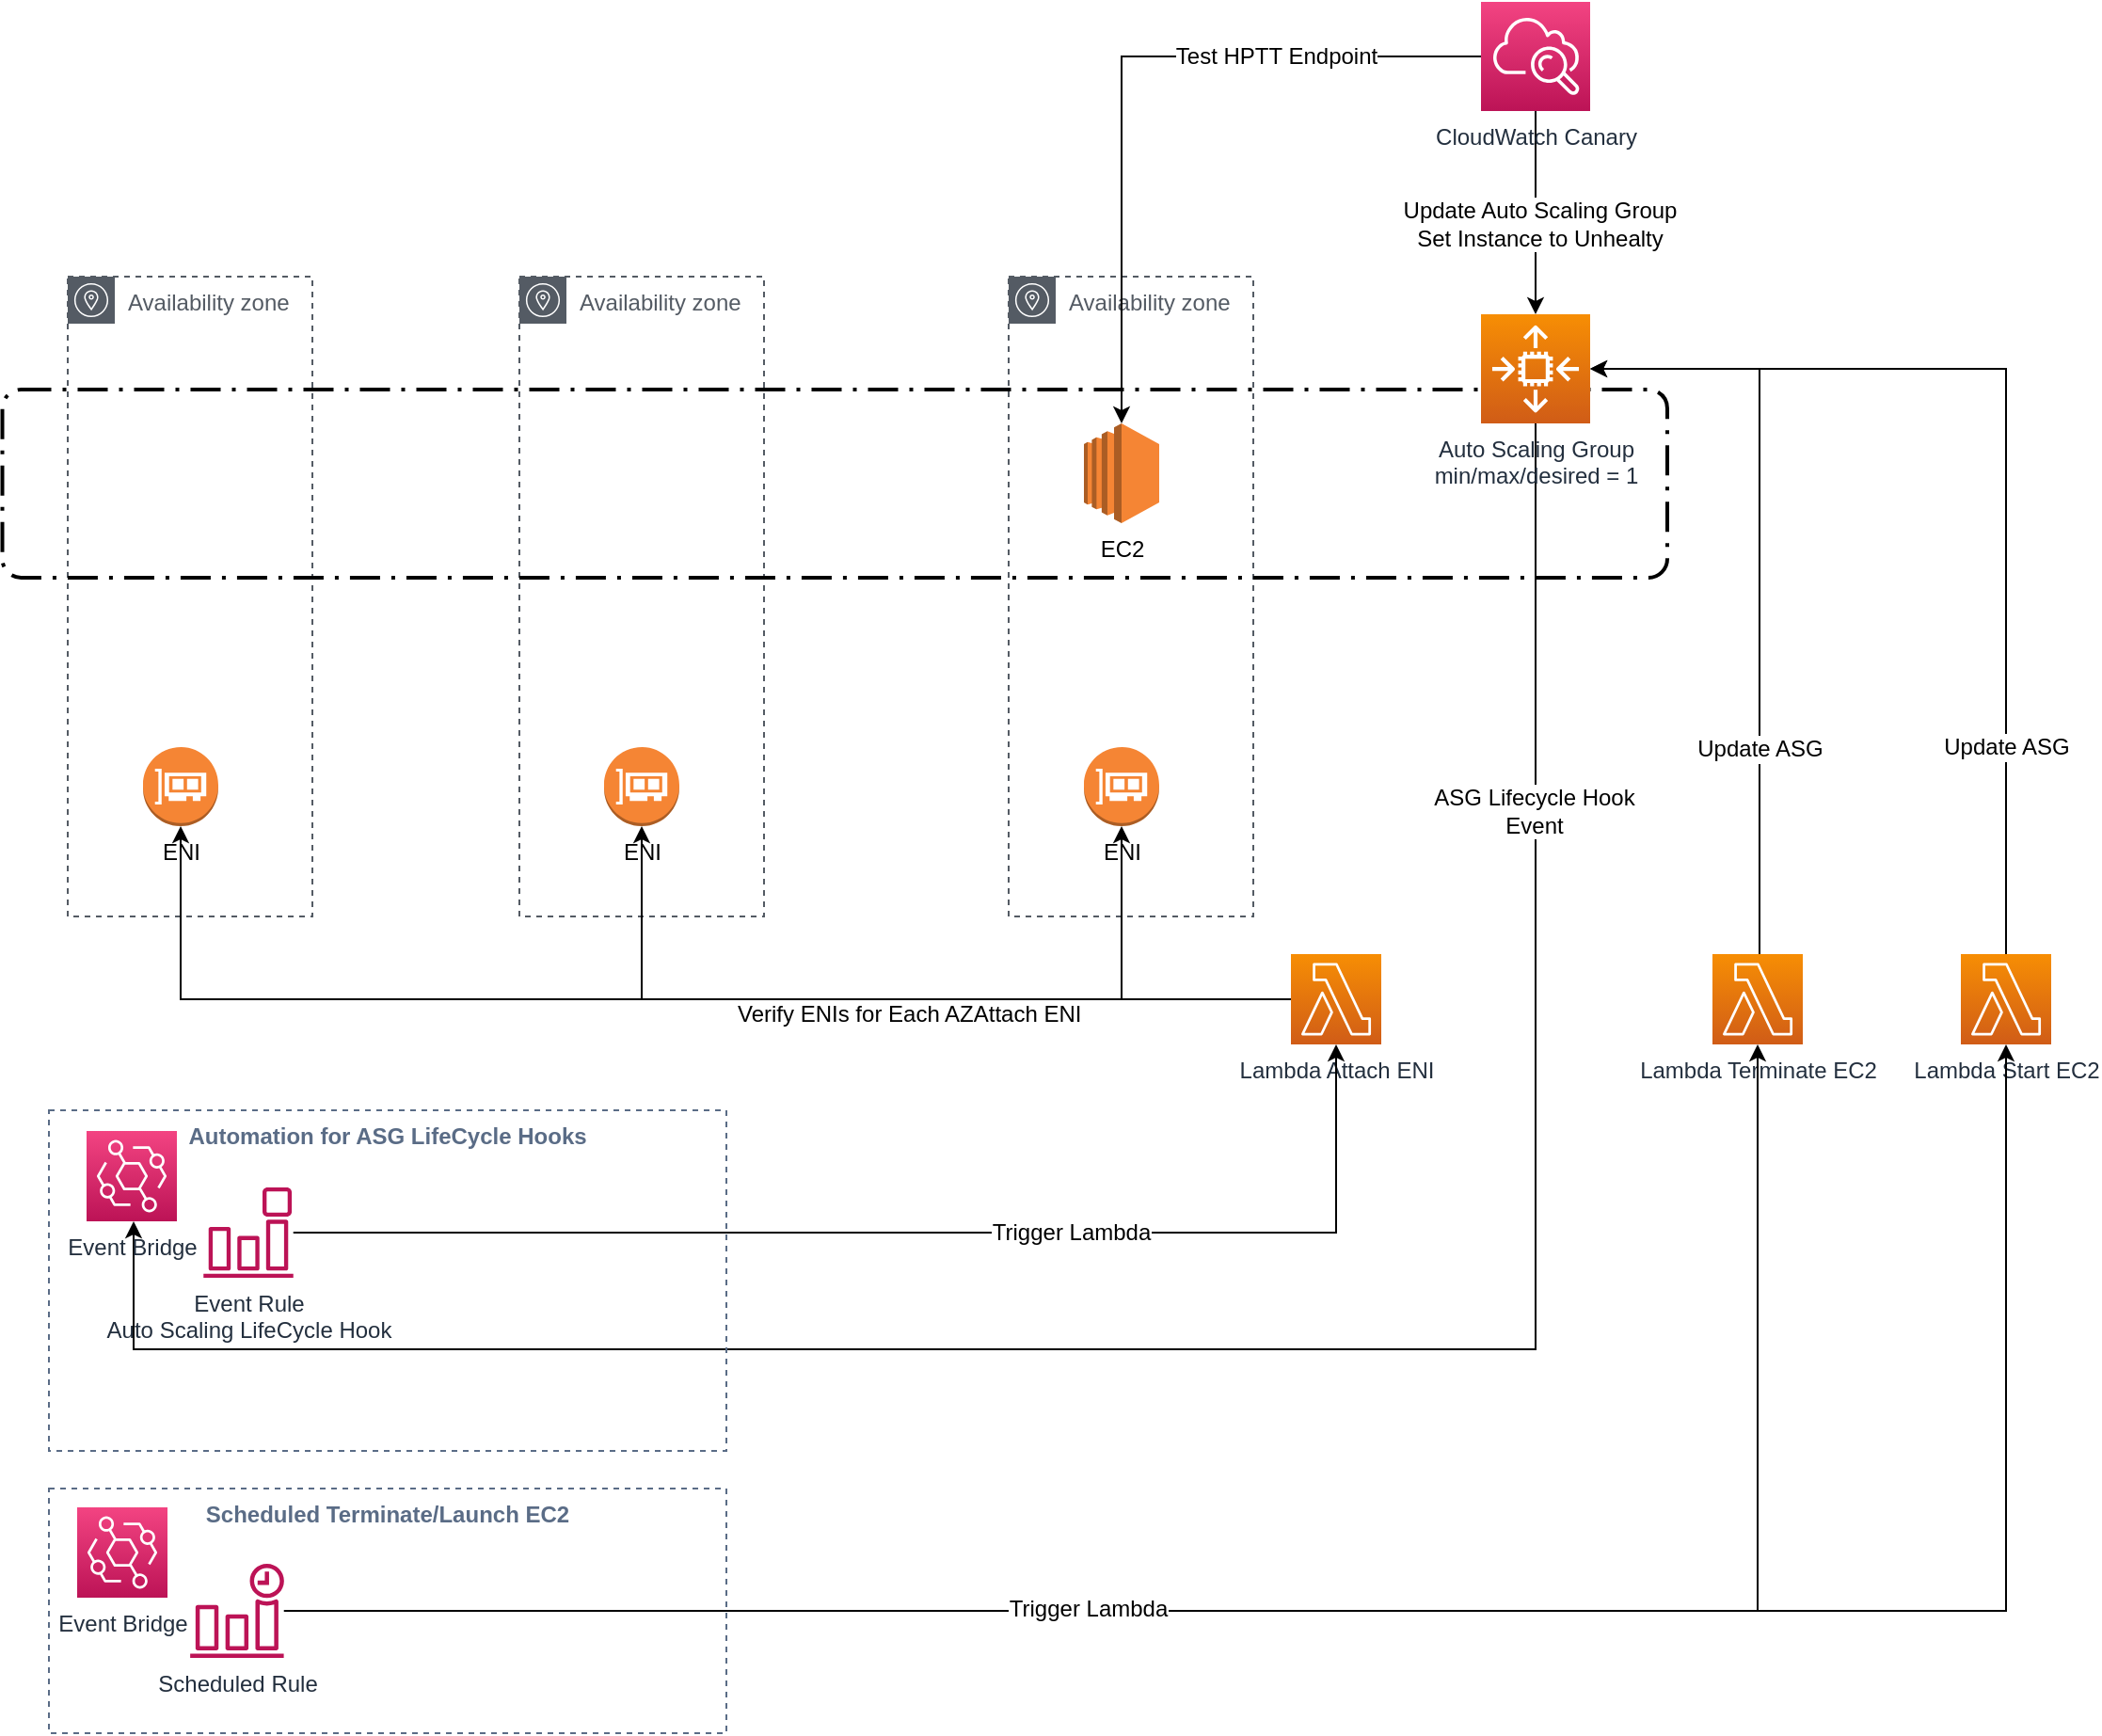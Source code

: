 <mxfile version="12.4.8" type="device"><diagram id="3dzIND6Aqf0CaoMLASrh" name="Page-1"><mxGraphModel dx="2066" dy="691" grid="1" gridSize="10" guides="1" tooltips="1" connect="1" arrows="1" fold="1" page="1" pageScale="1" pageWidth="850" pageHeight="1100" math="0" shadow="0"><root><mxCell id="0"/><mxCell id="1" parent="0"/><mxCell id="NSuLzVGrLnb3fqedGHIn-1" value="Availability zone" style="outlineConnect=0;gradientColor=none;html=1;whiteSpace=wrap;fontSize=12;fontStyle=0;shape=mxgraph.aws4.group;grIcon=mxgraph.aws4.group_availability_zone;strokeColor=#545B64;fillColor=none;verticalAlign=top;align=left;spacingLeft=30;fontColor=#545B64;dashed=1;" vertex="1" parent="1"><mxGeometry x="120" y="201" width="130" height="340" as="geometry"/></mxCell><mxCell id="NSuLzVGrLnb3fqedGHIn-2" value="Availability zone" style="outlineConnect=0;gradientColor=none;html=1;whiteSpace=wrap;fontSize=12;fontStyle=0;shape=mxgraph.aws4.group;grIcon=mxgraph.aws4.group_availability_zone;strokeColor=#545B64;fillColor=none;verticalAlign=top;align=left;spacingLeft=30;fontColor=#545B64;dashed=1;" vertex="1" parent="1"><mxGeometry x="360" y="201" width="130" height="340" as="geometry"/></mxCell><mxCell id="NSuLzVGrLnb3fqedGHIn-3" value="Availability zone" style="outlineConnect=0;gradientColor=none;html=1;whiteSpace=wrap;fontSize=12;fontStyle=0;shape=mxgraph.aws4.group;grIcon=mxgraph.aws4.group_availability_zone;strokeColor=#545B64;fillColor=none;verticalAlign=top;align=left;spacingLeft=30;fontColor=#545B64;dashed=1;" vertex="1" parent="1"><mxGeometry x="620" y="201" width="130" height="340" as="geometry"/></mxCell><mxCell id="NSuLzVGrLnb3fqedGHIn-4" value="" style="rounded=1;arcSize=10;dashed=1;fillColor=none;gradientColor=none;dashPattern=8 3 1 3;strokeWidth=2;" vertex="1" parent="1"><mxGeometry x="85.25" y="261" width="884.75" height="100" as="geometry"/></mxCell><mxCell id="NSuLzVGrLnb3fqedGHIn-46" style="edgeStyle=orthogonalEdgeStyle;rounded=0;orthogonalLoop=1;jettySize=auto;html=1;" edge="1" parent="1" source="NSuLzVGrLnb3fqedGHIn-5" target="NSuLzVGrLnb3fqedGHIn-33"><mxGeometry relative="1" as="geometry"><Array as="points"><mxPoint x="900" y="771"/><mxPoint x="155" y="771"/></Array></mxGeometry></mxCell><mxCell id="NSuLzVGrLnb3fqedGHIn-53" value="ASG Lifecycle Hook&lt;br&gt;Event" style="text;html=1;align=center;verticalAlign=middle;resizable=0;points=[];labelBackgroundColor=#ffffff;" vertex="1" connectable="0" parent="NSuLzVGrLnb3fqedGHIn-46"><mxGeometry x="-0.683" y="-1" relative="1" as="geometry"><mxPoint y="-1" as="offset"/></mxGeometry></mxCell><mxCell id="NSuLzVGrLnb3fqedGHIn-5" value="Auto Scaling Group&lt;br&gt;min/max/desired = 1&lt;br&gt;" style="outlineConnect=0;fontColor=#232F3E;gradientColor=#F78E04;gradientDirection=north;fillColor=#D05C17;strokeColor=#ffffff;dashed=0;verticalLabelPosition=bottom;verticalAlign=top;align=center;html=1;fontSize=12;fontStyle=0;aspect=fixed;shape=mxgraph.aws4.resourceIcon;resIcon=mxgraph.aws4.auto_scaling2;" vertex="1" parent="1"><mxGeometry x="871" y="221" width="58" height="58" as="geometry"/></mxCell><mxCell id="NSuLzVGrLnb3fqedGHIn-6" value="EC2" style="outlineConnect=0;dashed=0;verticalLabelPosition=bottom;verticalAlign=top;align=center;html=1;shape=mxgraph.aws3.ec2;fillColor=#F58534;gradientColor=none;" vertex="1" parent="1"><mxGeometry x="660" y="279" width="40" height="53" as="geometry"/></mxCell><mxCell id="NSuLzVGrLnb3fqedGHIn-8" value="ENI" style="outlineConnect=0;dashed=0;verticalLabelPosition=bottom;verticalAlign=top;align=center;html=1;shape=mxgraph.aws3.elastic_network_interface;fillColor=#F58534;gradientColor=none;" vertex="1" parent="1"><mxGeometry x="160" y="451" width="40" height="42" as="geometry"/></mxCell><mxCell id="NSuLzVGrLnb3fqedGHIn-9" value="ENI" style="outlineConnect=0;dashed=0;verticalLabelPosition=bottom;verticalAlign=top;align=center;html=1;shape=mxgraph.aws3.elastic_network_interface;fillColor=#F58534;gradientColor=none;" vertex="1" parent="1"><mxGeometry x="405" y="451" width="40" height="42" as="geometry"/></mxCell><mxCell id="NSuLzVGrLnb3fqedGHIn-10" value="ENI" style="outlineConnect=0;dashed=0;verticalLabelPosition=bottom;verticalAlign=top;align=center;html=1;shape=mxgraph.aws3.elastic_network_interface;fillColor=#F58534;gradientColor=none;" vertex="1" parent="1"><mxGeometry x="660" y="451" width="40" height="42" as="geometry"/></mxCell><mxCell id="NSuLzVGrLnb3fqedGHIn-12" style="edgeStyle=orthogonalEdgeStyle;rounded=0;orthogonalLoop=1;jettySize=auto;html=1;" edge="1" parent="1" source="NSuLzVGrLnb3fqedGHIn-11" target="NSuLzVGrLnb3fqedGHIn-10"><mxGeometry relative="1" as="geometry"/></mxCell><mxCell id="NSuLzVGrLnb3fqedGHIn-13" style="edgeStyle=orthogonalEdgeStyle;rounded=0;orthogonalLoop=1;jettySize=auto;html=1;" edge="1" parent="1" source="NSuLzVGrLnb3fqedGHIn-11" target="NSuLzVGrLnb3fqedGHIn-9"><mxGeometry relative="1" as="geometry"/></mxCell><mxCell id="NSuLzVGrLnb3fqedGHIn-14" style="edgeStyle=orthogonalEdgeStyle;rounded=0;orthogonalLoop=1;jettySize=auto;html=1;" edge="1" parent="1" source="NSuLzVGrLnb3fqedGHIn-11" target="NSuLzVGrLnb3fqedGHIn-8"><mxGeometry relative="1" as="geometry"/></mxCell><mxCell id="NSuLzVGrLnb3fqedGHIn-11" value="Lambda Attach ENI" style="outlineConnect=0;fontColor=#232F3E;gradientColor=#F78E04;gradientDirection=north;fillColor=#D05C17;strokeColor=#ffffff;dashed=0;verticalLabelPosition=bottom;verticalAlign=top;align=center;html=1;fontSize=12;fontStyle=0;aspect=fixed;shape=mxgraph.aws4.resourceIcon;resIcon=mxgraph.aws4.lambda;" vertex="1" parent="1"><mxGeometry x="770" y="561" width="48" height="48" as="geometry"/></mxCell><mxCell id="NSuLzVGrLnb3fqedGHIn-19" value="Event Bridge" style="outlineConnect=0;fontColor=#232F3E;gradientColor=#F34482;gradientDirection=north;fillColor=#BC1356;strokeColor=#ffffff;dashed=0;verticalLabelPosition=bottom;verticalAlign=top;align=center;html=1;fontSize=12;fontStyle=0;aspect=fixed;shape=mxgraph.aws4.resourceIcon;resIcon=mxgraph.aws4.eventbridge;" vertex="1" parent="1"><mxGeometry x="125" y="855" width="48" height="48" as="geometry"/></mxCell><mxCell id="NSuLzVGrLnb3fqedGHIn-29" style="edgeStyle=orthogonalEdgeStyle;rounded=0;orthogonalLoop=1;jettySize=auto;html=1;" edge="1" parent="1" source="NSuLzVGrLnb3fqedGHIn-20" target="NSuLzVGrLnb3fqedGHIn-5"><mxGeometry relative="1" as="geometry"><Array as="points"><mxPoint x="1019" y="250"/></Array></mxGeometry></mxCell><mxCell id="NSuLzVGrLnb3fqedGHIn-31" value="Update ASG" style="text;html=1;align=center;verticalAlign=middle;resizable=0;points=[];labelBackgroundColor=#ffffff;" vertex="1" connectable="0" parent="NSuLzVGrLnb3fqedGHIn-29"><mxGeometry x="-0.321" y="-1" relative="1" as="geometry"><mxPoint x="-1.53" y="26.47" as="offset"/></mxGeometry></mxCell><mxCell id="NSuLzVGrLnb3fqedGHIn-20" value="Lambda Terminate EC2" style="outlineConnect=0;fontColor=#232F3E;gradientColor=#F78E04;gradientDirection=north;fillColor=#D05C17;strokeColor=#ffffff;dashed=0;verticalLabelPosition=bottom;verticalAlign=top;align=center;html=1;fontSize=12;fontStyle=0;aspect=fixed;shape=mxgraph.aws4.resourceIcon;resIcon=mxgraph.aws4.lambda;" vertex="1" parent="1"><mxGeometry x="994" y="561" width="48" height="48" as="geometry"/></mxCell><mxCell id="NSuLzVGrLnb3fqedGHIn-30" style="edgeStyle=orthogonalEdgeStyle;rounded=0;orthogonalLoop=1;jettySize=auto;html=1;" edge="1" parent="1" source="NSuLzVGrLnb3fqedGHIn-23" target="NSuLzVGrLnb3fqedGHIn-5"><mxGeometry relative="1" as="geometry"><Array as="points"><mxPoint x="1150" y="250"/></Array></mxGeometry></mxCell><mxCell id="NSuLzVGrLnb3fqedGHIn-32" value="Update ASG" style="text;html=1;align=center;verticalAlign=middle;resizable=0;points=[];labelBackgroundColor=#ffffff;" vertex="1" connectable="0" parent="NSuLzVGrLnb3fqedGHIn-30"><mxGeometry x="-0.514" y="-2" relative="1" as="geometry"><mxPoint x="-2.29" y="19.41" as="offset"/></mxGeometry></mxCell><mxCell id="NSuLzVGrLnb3fqedGHIn-23" value="Lambda Start EC2" style="outlineConnect=0;fontColor=#232F3E;gradientColor=#F78E04;gradientDirection=north;fillColor=#D05C17;strokeColor=#ffffff;dashed=0;verticalLabelPosition=bottom;verticalAlign=top;align=center;html=1;fontSize=12;fontStyle=0;aspect=fixed;shape=mxgraph.aws4.resourceIcon;resIcon=mxgraph.aws4.lambda;" vertex="1" parent="1"><mxGeometry x="1126" y="561" width="48" height="48" as="geometry"/></mxCell><mxCell id="NSuLzVGrLnb3fqedGHIn-27" style="edgeStyle=orthogonalEdgeStyle;rounded=0;orthogonalLoop=1;jettySize=auto;html=1;" edge="1" parent="1" source="NSuLzVGrLnb3fqedGHIn-25" target="NSuLzVGrLnb3fqedGHIn-20"><mxGeometry relative="1" as="geometry"/></mxCell><mxCell id="NSuLzVGrLnb3fqedGHIn-28" style="edgeStyle=orthogonalEdgeStyle;rounded=0;orthogonalLoop=1;jettySize=auto;html=1;" edge="1" parent="1" source="NSuLzVGrLnb3fqedGHIn-25" target="NSuLzVGrLnb3fqedGHIn-23"><mxGeometry relative="1" as="geometry"/></mxCell><mxCell id="NSuLzVGrLnb3fqedGHIn-54" value="Trigger Lambda" style="text;html=1;align=center;verticalAlign=middle;resizable=0;points=[];labelBackgroundColor=#ffffff;" vertex="1" connectable="0" parent="NSuLzVGrLnb3fqedGHIn-28"><mxGeometry x="-0.298" y="1" relative="1" as="geometry"><mxPoint as="offset"/></mxGeometry></mxCell><mxCell id="NSuLzVGrLnb3fqedGHIn-25" value="Scheduled Rule" style="outlineConnect=0;fontColor=#232F3E;gradientColor=none;fillColor=#BC1356;strokeColor=none;dashed=0;verticalLabelPosition=bottom;verticalAlign=top;align=center;html=1;fontSize=12;fontStyle=0;aspect=fixed;pointerEvents=1;shape=mxgraph.aws4.event_time_based;" vertex="1" parent="1"><mxGeometry x="185" y="885" width="50" height="50" as="geometry"/></mxCell><mxCell id="NSuLzVGrLnb3fqedGHIn-33" value="Event Bridge" style="outlineConnect=0;fontColor=#232F3E;gradientColor=#F34482;gradientDirection=north;fillColor=#BC1356;strokeColor=#ffffff;dashed=0;verticalLabelPosition=bottom;verticalAlign=top;align=center;html=1;fontSize=12;fontStyle=0;aspect=fixed;shape=mxgraph.aws4.resourceIcon;resIcon=mxgraph.aws4.eventbridge;" vertex="1" parent="1"><mxGeometry x="130" y="655" width="48" height="48" as="geometry"/></mxCell><mxCell id="NSuLzVGrLnb3fqedGHIn-36" style="edgeStyle=orthogonalEdgeStyle;rounded=0;orthogonalLoop=1;jettySize=auto;html=1;" edge="1" parent="1" source="NSuLzVGrLnb3fqedGHIn-35" target="NSuLzVGrLnb3fqedGHIn-11"><mxGeometry relative="1" as="geometry"/></mxCell><mxCell id="NSuLzVGrLnb3fqedGHIn-52" value="Trigger Lambda" style="text;html=1;align=center;verticalAlign=middle;resizable=0;points=[];labelBackgroundColor=#ffffff;" vertex="1" connectable="0" parent="NSuLzVGrLnb3fqedGHIn-36"><mxGeometry x="0.088" relative="1" as="geometry"><mxPoint x="57.16" y="-0.43" as="offset"/></mxGeometry></mxCell><mxCell id="NSuLzVGrLnb3fqedGHIn-35" value="Event Rule&lt;br&gt;Auto Scaling LifeCycle Hook" style="outlineConnect=0;fontColor=#232F3E;gradientColor=none;fillColor=#BC1356;strokeColor=none;dashed=0;verticalLabelPosition=bottom;verticalAlign=top;align=center;html=1;fontSize=12;fontStyle=0;aspect=fixed;pointerEvents=1;shape=mxgraph.aws4.event_event_based;" vertex="1" parent="1"><mxGeometry x="192" y="685" width="48" height="48" as="geometry"/></mxCell><mxCell id="NSuLzVGrLnb3fqedGHIn-42" style="edgeStyle=orthogonalEdgeStyle;rounded=0;orthogonalLoop=1;jettySize=auto;html=1;" edge="1" parent="1" source="NSuLzVGrLnb3fqedGHIn-39" target="NSuLzVGrLnb3fqedGHIn-5"><mxGeometry relative="1" as="geometry"/></mxCell><mxCell id="NSuLzVGrLnb3fqedGHIn-43" value="Update Auto Scaling Group&lt;br&gt;Set Instance to Unhealty" style="text;html=1;align=center;verticalAlign=middle;resizable=0;points=[];labelBackgroundColor=#ffffff;" vertex="1" connectable="0" parent="NSuLzVGrLnb3fqedGHIn-42"><mxGeometry x="0.115" y="2" relative="1" as="geometry"><mxPoint as="offset"/></mxGeometry></mxCell><mxCell id="NSuLzVGrLnb3fqedGHIn-44" style="edgeStyle=orthogonalEdgeStyle;rounded=0;orthogonalLoop=1;jettySize=auto;html=1;entryX=0.5;entryY=0;entryDx=0;entryDy=0;entryPerimeter=0;" edge="1" parent="1" source="NSuLzVGrLnb3fqedGHIn-39" target="NSuLzVGrLnb3fqedGHIn-6"><mxGeometry relative="1" as="geometry"/></mxCell><mxCell id="NSuLzVGrLnb3fqedGHIn-51" value="Test HPTT Endpoint" style="text;html=1;align=center;verticalAlign=middle;resizable=0;points=[];labelBackgroundColor=#ffffff;" vertex="1" connectable="0" parent="NSuLzVGrLnb3fqedGHIn-44"><mxGeometry x="-0.339" relative="1" as="geometry"><mxPoint x="18" as="offset"/></mxGeometry></mxCell><mxCell id="NSuLzVGrLnb3fqedGHIn-39" value="CloudWatch Canary" style="outlineConnect=0;fontColor=#232F3E;gradientColor=#F34482;gradientDirection=north;fillColor=#BC1356;strokeColor=#ffffff;dashed=0;verticalLabelPosition=bottom;verticalAlign=top;align=center;html=1;fontSize=12;fontStyle=0;aspect=fixed;shape=mxgraph.aws4.resourceIcon;resIcon=mxgraph.aws4.cloudwatch;" vertex="1" parent="1"><mxGeometry x="871" y="55" width="58" height="58" as="geometry"/></mxCell><mxCell id="NSuLzVGrLnb3fqedGHIn-45" value="Verify ENIs for Each AZAttach ENI" style="text;html=1;" vertex="1" parent="1"><mxGeometry x="474" y="579" width="210" height="30" as="geometry"/></mxCell><mxCell id="NSuLzVGrLnb3fqedGHIn-48" value="Scheduled Terminate/Launch EC2" style="fillColor=none;strokeColor=#5A6C86;dashed=1;verticalAlign=top;fontStyle=1;fontColor=#5A6C86;" vertex="1" parent="1"><mxGeometry x="110" y="845" width="360" height="130" as="geometry"/></mxCell><mxCell id="NSuLzVGrLnb3fqedGHIn-49" value="Automation for ASG LifeCycle Hooks" style="fillColor=none;strokeColor=#5A6C86;dashed=1;verticalAlign=top;fontStyle=1;fontColor=#5A6C86;" vertex="1" parent="1"><mxGeometry x="110" y="644" width="360" height="181" as="geometry"/></mxCell></root></mxGraphModel></diagram></mxfile>